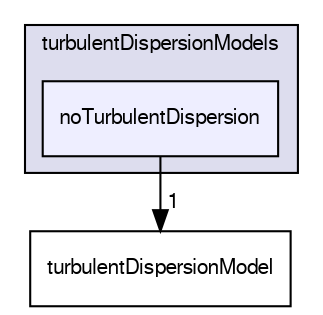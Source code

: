 digraph "applications/solvers/multiphase/twoPhaseEulerFoam/interfacialModels/turbulentDispersionModels/noTurbulentDispersion" {
  bgcolor=transparent;
  compound=true
  node [ fontsize="10", fontname="FreeSans"];
  edge [ labelfontsize="10", labelfontname="FreeSans"];
  subgraph clusterdir_5aa708de83d803d157d448a53cf133e9 {
    graph [ bgcolor="#ddddee", pencolor="black", label="turbulentDispersionModels" fontname="FreeSans", fontsize="10", URL="dir_5aa708de83d803d157d448a53cf133e9.html"]
  dir_532a5b676b3e00e9c3b69a58ccee080d [shape=box, label="noTurbulentDispersion", style="filled", fillcolor="#eeeeff", pencolor="black", URL="dir_532a5b676b3e00e9c3b69a58ccee080d.html"];
  }
  dir_4c8933bdddf48d41fe4c983d7b4fe98f [shape=box label="turbulentDispersionModel" URL="dir_4c8933bdddf48d41fe4c983d7b4fe98f.html"];
  dir_532a5b676b3e00e9c3b69a58ccee080d->dir_4c8933bdddf48d41fe4c983d7b4fe98f [headlabel="1", labeldistance=1.5 headhref="dir_000223_000224.html"];
}
